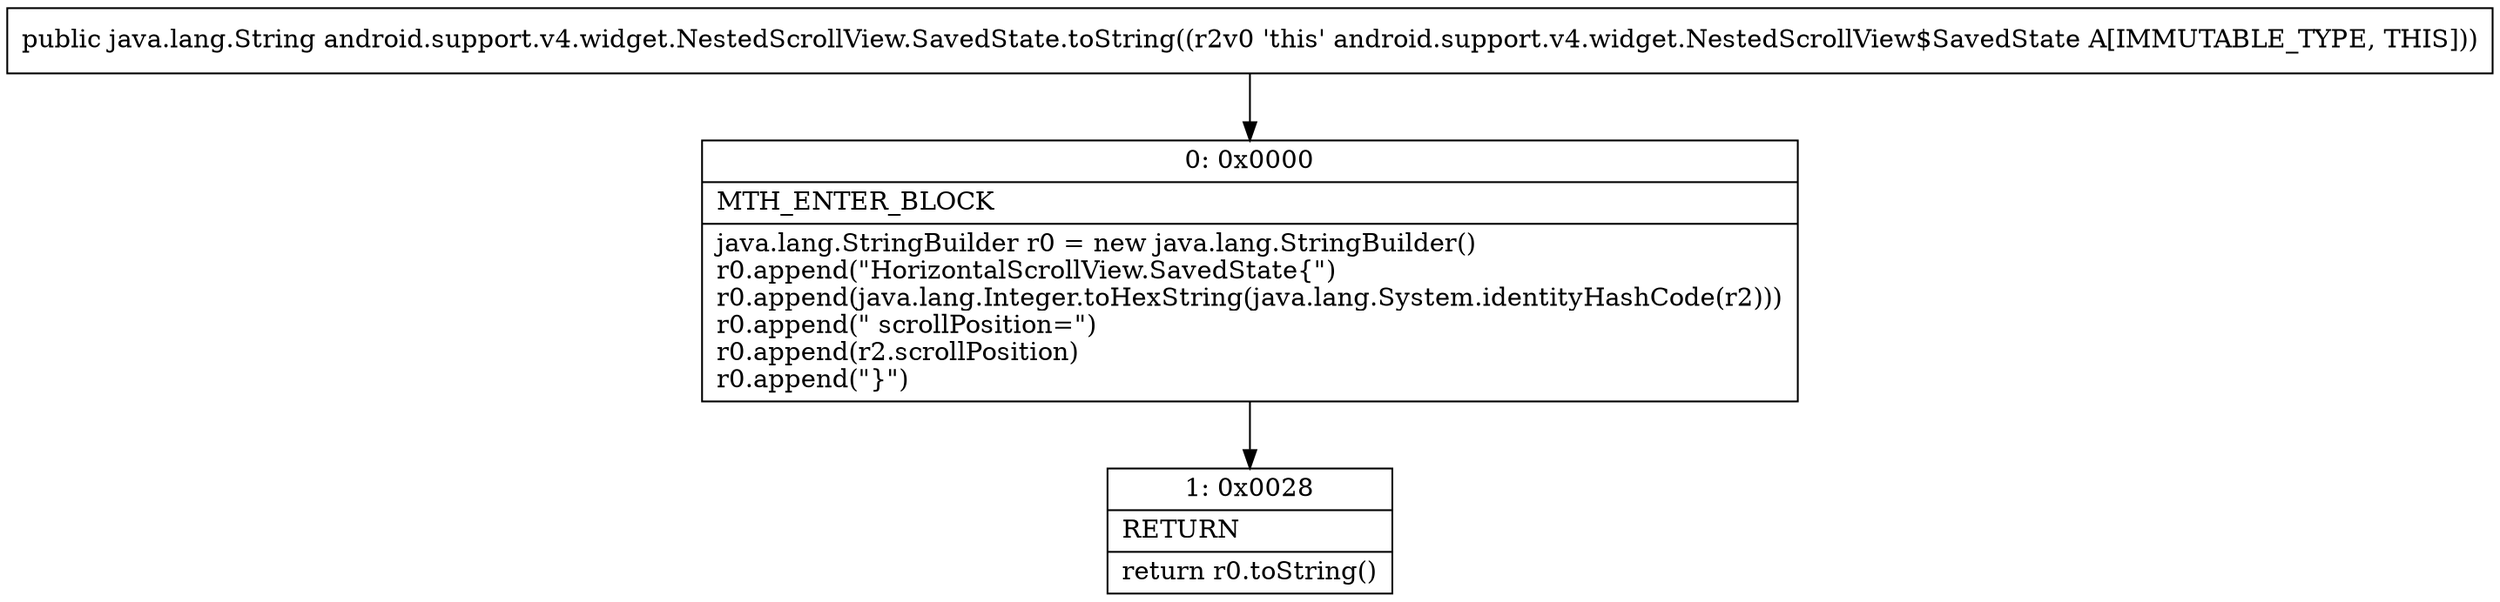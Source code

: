 digraph "CFG forandroid.support.v4.widget.NestedScrollView.SavedState.toString()Ljava\/lang\/String;" {
Node_0 [shape=record,label="{0\:\ 0x0000|MTH_ENTER_BLOCK\l|java.lang.StringBuilder r0 = new java.lang.StringBuilder()\lr0.append(\"HorizontalScrollView.SavedState\{\")\lr0.append(java.lang.Integer.toHexString(java.lang.System.identityHashCode(r2)))\lr0.append(\" scrollPosition=\")\lr0.append(r2.scrollPosition)\lr0.append(\"\}\")\l}"];
Node_1 [shape=record,label="{1\:\ 0x0028|RETURN\l|return r0.toString()\l}"];
MethodNode[shape=record,label="{public java.lang.String android.support.v4.widget.NestedScrollView.SavedState.toString((r2v0 'this' android.support.v4.widget.NestedScrollView$SavedState A[IMMUTABLE_TYPE, THIS])) }"];
MethodNode -> Node_0;
Node_0 -> Node_1;
}

